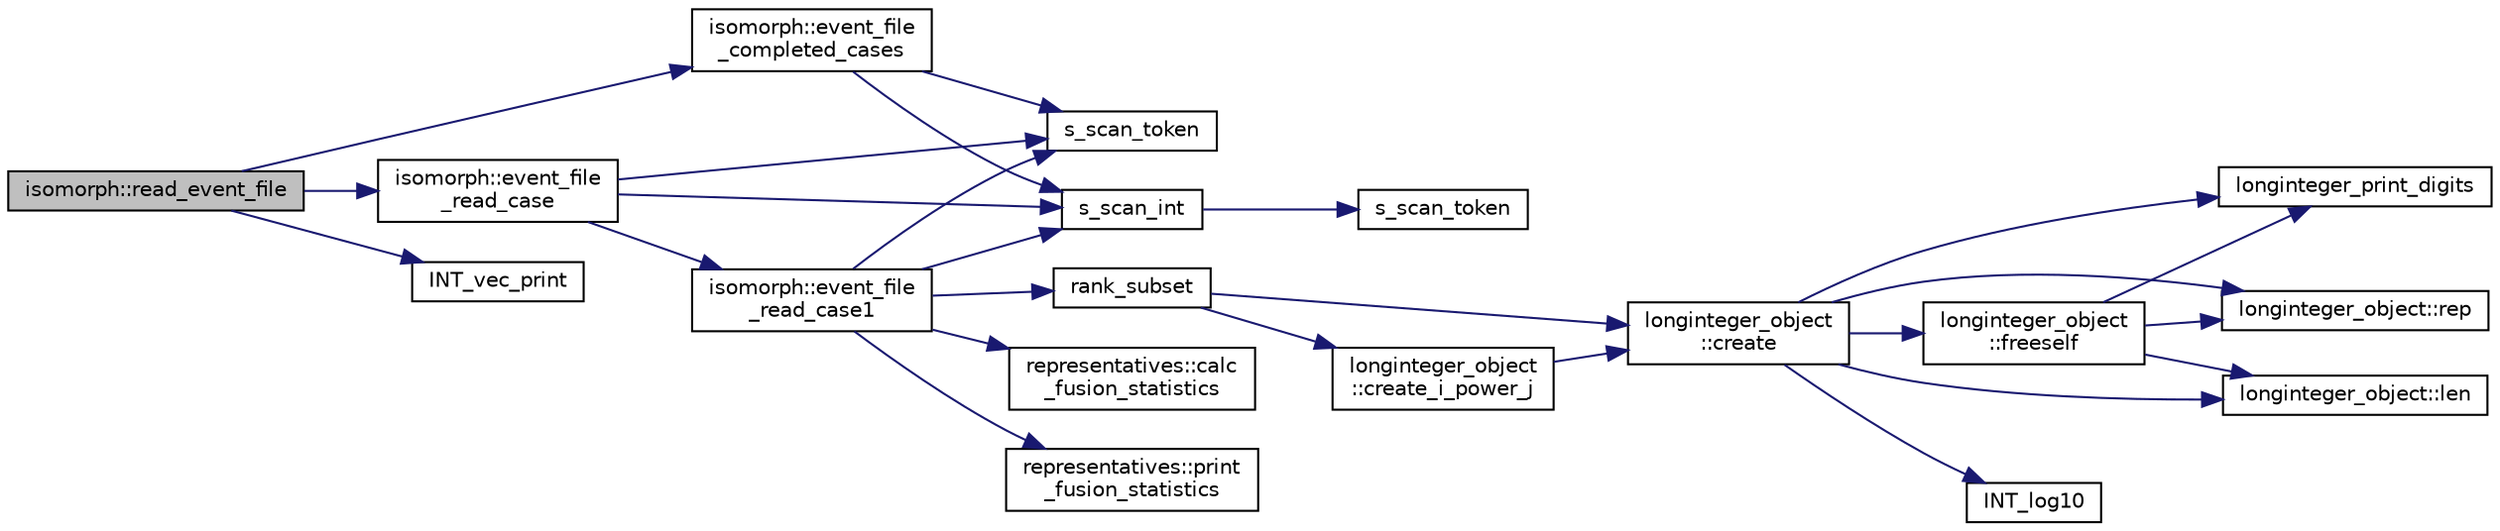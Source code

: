 digraph "isomorph::read_event_file"
{
  edge [fontname="Helvetica",fontsize="10",labelfontname="Helvetica",labelfontsize="10"];
  node [fontname="Helvetica",fontsize="10",shape=record];
  rankdir="LR";
  Node11344 [label="isomorph::read_event_file",height=0.2,width=0.4,color="black", fillcolor="grey75", style="filled", fontcolor="black"];
  Node11344 -> Node11345 [color="midnightblue",fontsize="10",style="solid",fontname="Helvetica"];
  Node11345 [label="isomorph::event_file\l_completed_cases",height=0.2,width=0.4,color="black", fillcolor="white", style="filled",URL="$d3/d5f/classisomorph.html#a2bb9a84e0b53e2eef9066d8faaab82b0"];
  Node11345 -> Node11346 [color="midnightblue",fontsize="10",style="solid",fontname="Helvetica"];
  Node11346 [label="s_scan_token",height=0.2,width=0.4,color="black", fillcolor="white", style="filled",URL="$d5/db4/io__and__os_8h.html#a8d1a4ad92d09138f7a1a7e389469ed45"];
  Node11345 -> Node11347 [color="midnightblue",fontsize="10",style="solid",fontname="Helvetica"];
  Node11347 [label="s_scan_int",height=0.2,width=0.4,color="black", fillcolor="white", style="filled",URL="$d5/db4/io__and__os_8h.html#ab43cab8ae063700a2fc82113b69eea5f"];
  Node11347 -> Node11348 [color="midnightblue",fontsize="10",style="solid",fontname="Helvetica"];
  Node11348 [label="s_scan_token",height=0.2,width=0.4,color="black", fillcolor="white", style="filled",URL="$d4/d74/util_8_c.html#a8d1a4ad92d09138f7a1a7e389469ed45"];
  Node11344 -> Node11349 [color="midnightblue",fontsize="10",style="solid",fontname="Helvetica"];
  Node11349 [label="INT_vec_print",height=0.2,width=0.4,color="black", fillcolor="white", style="filled",URL="$df/dbf/sajeeb_8_c.html#a79a5901af0b47dd0d694109543c027fe"];
  Node11344 -> Node11350 [color="midnightblue",fontsize="10",style="solid",fontname="Helvetica"];
  Node11350 [label="isomorph::event_file\l_read_case",height=0.2,width=0.4,color="black", fillcolor="white", style="filled",URL="$d3/d5f/classisomorph.html#a9f56fe81a94a092bf96e615864efa029"];
  Node11350 -> Node11346 [color="midnightblue",fontsize="10",style="solid",fontname="Helvetica"];
  Node11350 -> Node11347 [color="midnightblue",fontsize="10",style="solid",fontname="Helvetica"];
  Node11350 -> Node11351 [color="midnightblue",fontsize="10",style="solid",fontname="Helvetica"];
  Node11351 [label="isomorph::event_file\l_read_case1",height=0.2,width=0.4,color="black", fillcolor="white", style="filled",URL="$d3/d5f/classisomorph.html#ae4ccebb7facad90b52c21e06d4454587"];
  Node11351 -> Node11352 [color="midnightblue",fontsize="10",style="solid",fontname="Helvetica"];
  Node11352 [label="rank_subset",height=0.2,width=0.4,color="black", fillcolor="white", style="filled",URL="$de/ded/test2_8_c.html#abf5de6698fa2a247092d09eb65dbec60"];
  Node11352 -> Node11353 [color="midnightblue",fontsize="10",style="solid",fontname="Helvetica"];
  Node11353 [label="longinteger_object\l::create",height=0.2,width=0.4,color="black", fillcolor="white", style="filled",URL="$dd/d7e/classlonginteger__object.html#a95d2eebc60849c3963a49298b1f498c2"];
  Node11353 -> Node11354 [color="midnightblue",fontsize="10",style="solid",fontname="Helvetica"];
  Node11354 [label="longinteger_object\l::freeself",height=0.2,width=0.4,color="black", fillcolor="white", style="filled",URL="$dd/d7e/classlonginteger__object.html#a06450f8c4795d81da6d680830ef958a1"];
  Node11354 -> Node11355 [color="midnightblue",fontsize="10",style="solid",fontname="Helvetica"];
  Node11355 [label="longinteger_print_digits",height=0.2,width=0.4,color="black", fillcolor="white", style="filled",URL="$de/dc5/algebra__and__number__theory_8h.html#ac2bac7b12f5b6440b8dad275cd7a157d"];
  Node11354 -> Node11356 [color="midnightblue",fontsize="10",style="solid",fontname="Helvetica"];
  Node11356 [label="longinteger_object::rep",height=0.2,width=0.4,color="black", fillcolor="white", style="filled",URL="$dd/d7e/classlonginteger__object.html#a3ecaf12738cc721d281c416503f241e2"];
  Node11354 -> Node11357 [color="midnightblue",fontsize="10",style="solid",fontname="Helvetica"];
  Node11357 [label="longinteger_object::len",height=0.2,width=0.4,color="black", fillcolor="white", style="filled",URL="$dd/d7e/classlonginteger__object.html#a0bfeae35be8a6fd44ed7f76413596ab1"];
  Node11353 -> Node11358 [color="midnightblue",fontsize="10",style="solid",fontname="Helvetica"];
  Node11358 [label="INT_log10",height=0.2,width=0.4,color="black", fillcolor="white", style="filled",URL="$de/dc5/algebra__and__number__theory_8h.html#a98bc0a6c562370a355165d2538dac250"];
  Node11353 -> Node11355 [color="midnightblue",fontsize="10",style="solid",fontname="Helvetica"];
  Node11353 -> Node11356 [color="midnightblue",fontsize="10",style="solid",fontname="Helvetica"];
  Node11353 -> Node11357 [color="midnightblue",fontsize="10",style="solid",fontname="Helvetica"];
  Node11352 -> Node11359 [color="midnightblue",fontsize="10",style="solid",fontname="Helvetica"];
  Node11359 [label="longinteger_object\l::create_i_power_j",height=0.2,width=0.4,color="black", fillcolor="white", style="filled",URL="$dd/d7e/classlonginteger__object.html#abd7f646a9077ab9a8c2754c221ae8e2a"];
  Node11359 -> Node11353 [color="midnightblue",fontsize="10",style="solid",fontname="Helvetica"];
  Node11351 -> Node11360 [color="midnightblue",fontsize="10",style="solid",fontname="Helvetica"];
  Node11360 [label="representatives::calc\l_fusion_statistics",height=0.2,width=0.4,color="black", fillcolor="white", style="filled",URL="$da/dc1/classrepresentatives.html#ac776d4e7be572086b4daed9addafe785"];
  Node11351 -> Node11361 [color="midnightblue",fontsize="10",style="solid",fontname="Helvetica"];
  Node11361 [label="representatives::print\l_fusion_statistics",height=0.2,width=0.4,color="black", fillcolor="white", style="filled",URL="$da/dc1/classrepresentatives.html#a9bdb780751cf68579922dba75250b2c5"];
  Node11351 -> Node11346 [color="midnightblue",fontsize="10",style="solid",fontname="Helvetica"];
  Node11351 -> Node11347 [color="midnightblue",fontsize="10",style="solid",fontname="Helvetica"];
}
